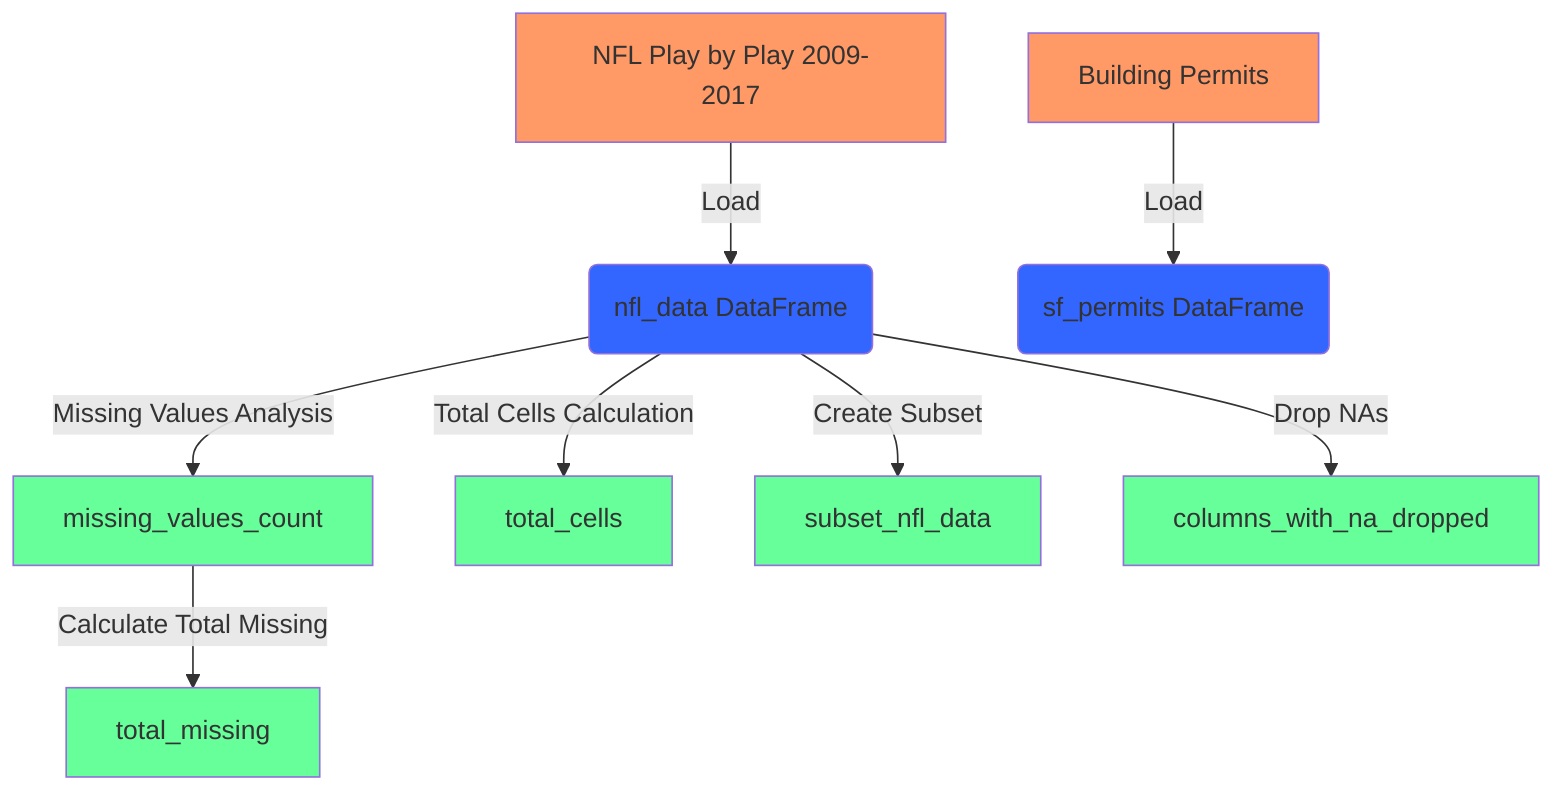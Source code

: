 flowchart TD
%% Data Sources
    A[NFL Play by Play 2009-2017]:::dbdata -->|Load| B(nfl_data DataFrame):::data
    C[Building Permits]:::dbdata -->|Load| D(sf_permits DataFrame):::data

%% Data Exploration and Analysis of Missing Values
    B -->|Missing Values Analysis| E[missing_values_count]:::process
    B -->|Total Cells Calculation| F[total_cells]:::process
    E -->|Calculate Total Missing| G[total_missing]:::process

%% Data Transformations
    B -->|Create Subset| H[subset_nfl_data]:::process
    B -->|Drop NAs| I[columns_with_na_dropped]:::process

%% Classes
  classDef dbdata fill:#f96;
  classDef data fill:#36f;
  classDef process fill:#6f9;